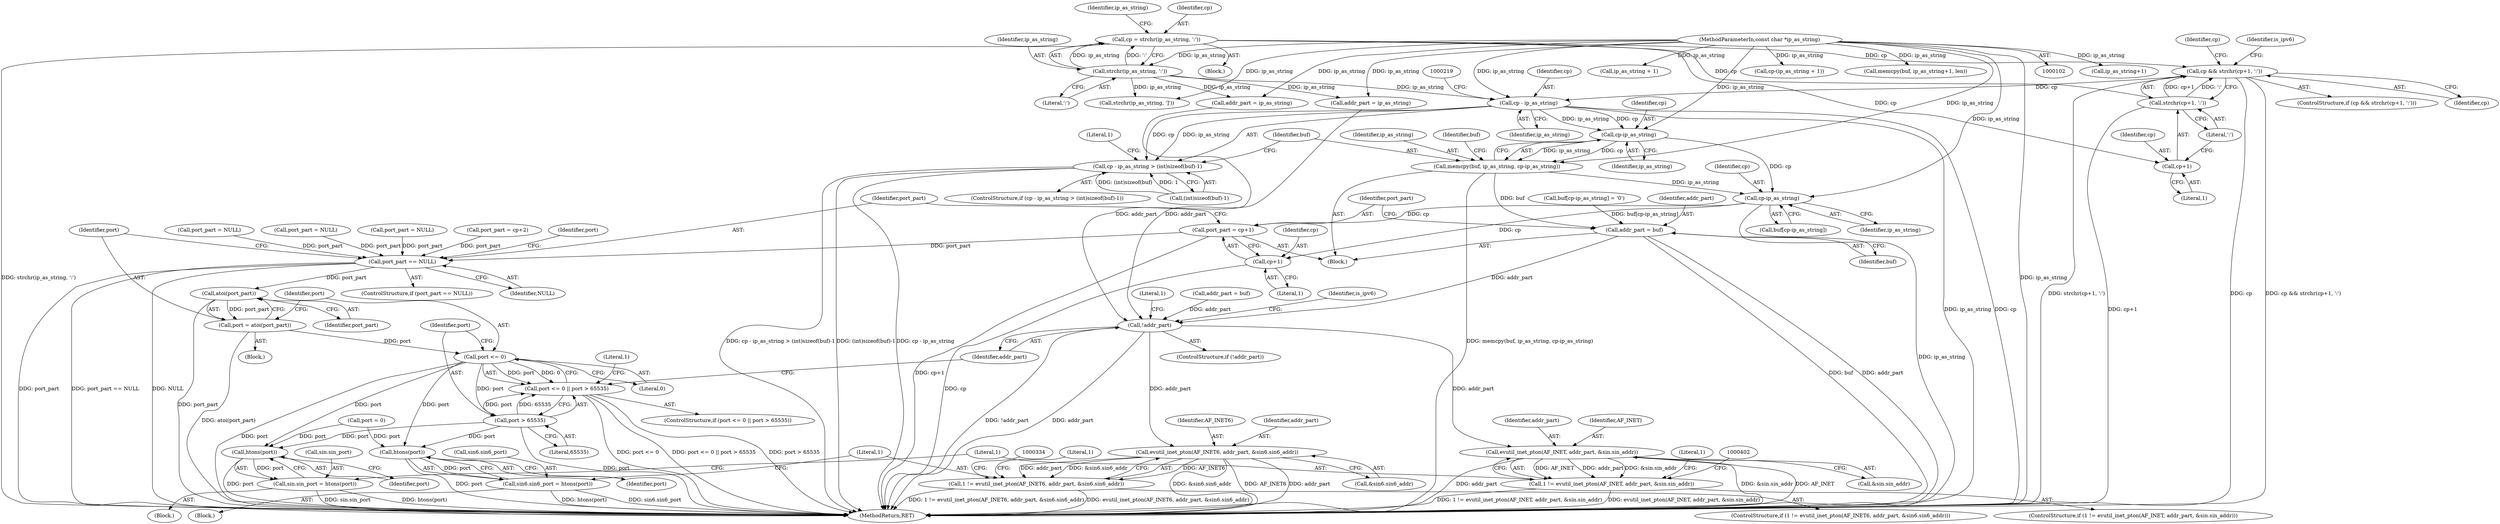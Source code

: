 digraph "0_libevent_329acc18a0768c21ba22522f01a5c7f46cacc4d5@API" {
"1000113" [label="(Call,cp = strchr(ip_as_string, ':'))"];
"1000115" [label="(Call,strchr(ip_as_string, ':'))"];
"1000103" [label="(MethodParameterIn,const char *ip_as_string)"];
"1000188" [label="(Call,cp && strchr(cp+1, ':'))"];
"1000214" [label="(Call,cp - ip_as_string)"];
"1000213" [label="(Call,cp - ip_as_string > (int)sizeof(buf)-1)"];
"1000230" [label="(Call,cp-ip_as_string)"];
"1000227" [label="(Call,memcpy(buf, ip_as_string, cp-ip_as_string))"];
"1000236" [label="(Call,cp-ip_as_string)"];
"1000243" [label="(Call,port_part = cp+1)"];
"1000260" [label="(Call,port_part == NULL)"];
"1000271" [label="(Call,atoi(port_part))"];
"1000269" [label="(Call,port = atoi(port_part))"];
"1000275" [label="(Call,port <= 0)"];
"1000274" [label="(Call,port <= 0 || port > 65535)"];
"1000278" [label="(Call,port > 65535)"];
"1000316" [label="(Call,htons(port))"];
"1000312" [label="(Call,sin6.sin6_port = htons(port))"];
"1000384" [label="(Call,htons(port))"];
"1000380" [label="(Call,sin.sin_port = htons(port))"];
"1000245" [label="(Call,cp+1)"];
"1000240" [label="(Call,addr_part = buf)"];
"1000286" [label="(Call,!addr_part)"];
"1000321" [label="(Call,evutil_inet_pton(AF_INET6, addr_part, &sin6.sin6_addr))"];
"1000319" [label="(Call,1 != evutil_inet_pton(AF_INET6, addr_part, &sin6.sin6_addr))"];
"1000389" [label="(Call,evutil_inet_pton(AF_INET, addr_part, &sin.sin_addr))"];
"1000387" [label="(Call,1 != evutil_inet_pton(AF_INET, addr_part, &sin.sin_addr))"];
"1000190" [label="(Call,strchr(cp+1, ':'))"];
"1000191" [label="(Call,cp+1)"];
"1000192" [label="(Identifier,cp)"];
"1000174" [label="(Call,port_part = cp+2)"];
"1000317" [label="(Identifier,port)"];
"1000187" [label="(ControlStructure,if (cp && strchr(cp+1, ':')))"];
"1000265" [label="(Identifier,port)"];
"1000106" [label="(Block,)"];
"1000194" [label="(Literal,':')"];
"1000387" [label="(Call,1 != evutil_inet_pton(AF_INET, addr_part, &sin.sin_addr))"];
"1000322" [label="(Identifier,AF_INET6)"];
"1000277" [label="(Literal,0)"];
"1000246" [label="(Identifier,cp)"];
"1000290" [label="(Literal,1)"];
"1000269" [label="(Call,port = atoi(port_part))"];
"1000361" [label="(Block,)"];
"1000381" [label="(Call,sin.sin_port)"];
"1000156" [label="(Call,ip_as_string+1)"];
"1000386" [label="(ControlStructure,if (1 != evutil_inet_pton(AF_INET, addr_part, &sin.sin_addr)))"];
"1000216" [label="(Identifier,ip_as_string)"];
"1000286" [label="(Call,!addr_part)"];
"1000165" [label="(Call,addr_part = buf)"];
"1000213" [label="(Call,cp - ip_as_string > (int)sizeof(buf)-1)"];
"1000287" [label="(Identifier,addr_part)"];
"1000259" [label="(ControlStructure,if (port_part == NULL))"];
"1000208" [label="(Block,)"];
"1000202" [label="(Call,port_part = NULL)"];
"1000247" [label="(Literal,1)"];
"1000217" [label="(Call,(int)sizeof(buf)-1)"];
"1000117" [label="(Literal,':')"];
"1000391" [label="(Identifier,addr_part)"];
"1000274" [label="(Call,port <= 0 || port > 65535)"];
"1000271" [label="(Call,atoi(port_part))"];
"1000243" [label="(Call,port_part = cp+1)"];
"1000313" [label="(Call,sin6.sin6_port)"];
"1000392" [label="(Call,&sin.sin_addr)"];
"1000199" [label="(Call,addr_part = ip_as_string)"];
"1000264" [label="(Call,port = 0)"];
"1000212" [label="(ControlStructure,if (cp - ip_as_string > (int)sizeof(buf)-1))"];
"1000280" [label="(Literal,65535)"];
"1000190" [label="(Call,strchr(cp+1, ':'))"];
"1000384" [label="(Call,htons(port))"];
"1000388" [label="(Literal,1)"];
"1000197" [label="(Identifier,is_ipv6)"];
"1000279" [label="(Identifier,port)"];
"1000240" [label="(Call,addr_part = buf)"];
"1000285" [label="(ControlStructure,if (!addr_part))"];
"1000312" [label="(Call,sin6.sin6_port = htons(port))"];
"1000235" [label="(Identifier,buf)"];
"1000278" [label="(Call,port > 65535)"];
"1000380" [label="(Call,sin.sin_port = htons(port))"];
"1000231" [label="(Identifier,cp)"];
"1000140" [label="(Call,ip_as_string + 1)"];
"1000237" [label="(Identifier,cp)"];
"1000116" [label="(Identifier,ip_as_string)"];
"1000230" [label="(Call,cp-ip_as_string)"];
"1000390" [label="(Identifier,AF_INET)"];
"1000229" [label="(Identifier,ip_as_string)"];
"1000103" [label="(MethodParameterIn,const char *ip_as_string)"];
"1000276" [label="(Identifier,port)"];
"1000272" [label="(Identifier,port_part)"];
"1000323" [label="(Identifier,addr_part)"];
"1000273" [label="(ControlStructure,if (port <= 0 || port > 65535))"];
"1000275" [label="(Call,port <= 0)"];
"1000292" [label="(Identifier,is_ipv6)"];
"1000215" [label="(Identifier,cp)"];
"1000193" [label="(Literal,1)"];
"1000319" [label="(Call,1 != evutil_inet_pton(AF_INET6, addr_part, &sin6.sin6_addr))"];
"1000138" [label="(Call,cp-(ip_as_string + 1))"];
"1000318" [label="(ControlStructure,if (1 != evutil_inet_pton(AF_INET6, addr_part, &sin6.sin6_addr)))"];
"1000191" [label="(Call,cp+1)"];
"1000428" [label="(MethodReturn,RET)"];
"1000316" [label="(Call,htons(port))"];
"1000241" [label="(Identifier,addr_part)"];
"1000233" [label="(Call,buf[cp-ip_as_string] = '\0')"];
"1000253" [label="(Call,port_part = NULL)"];
"1000250" [label="(Call,addr_part = ip_as_string)"];
"1000245" [label="(Call,cp+1)"];
"1000330" [label="(Literal,1)"];
"1000232" [label="(Identifier,ip_as_string)"];
"1000270" [label="(Identifier,port)"];
"1000236" [label="(Call,cp-ip_as_string)"];
"1000154" [label="(Call,memcpy(buf, ip_as_string+1, len))"];
"1000113" [label="(Call,cp = strchr(ip_as_string, ':'))"];
"1000115" [label="(Call,strchr(ip_as_string, ':'))"];
"1000227" [label="(Call,memcpy(buf, ip_as_string, cp-ip_as_string))"];
"1000324" [label="(Call,&sin6.sin6_addr)"];
"1000398" [label="(Literal,1)"];
"1000262" [label="(Identifier,NULL)"];
"1000234" [label="(Call,buf[cp-ip_as_string])"];
"1000238" [label="(Identifier,ip_as_string)"];
"1000226" [label="(Literal,1)"];
"1000214" [label="(Call,cp - ip_as_string)"];
"1000261" [label="(Identifier,port_part)"];
"1000188" [label="(Call,cp && strchr(cp+1, ':'))"];
"1000242" [label="(Identifier,buf)"];
"1000284" [label="(Literal,1)"];
"1000121" [label="(Identifier,ip_as_string)"];
"1000189" [label="(Identifier,cp)"];
"1000114" [label="(Identifier,cp)"];
"1000385" [label="(Identifier,port)"];
"1000244" [label="(Identifier,port_part)"];
"1000268" [label="(Block,)"];
"1000260" [label="(Call,port_part == NULL)"];
"1000129" [label="(Call,strchr(ip_as_string, ']'))"];
"1000320" [label="(Literal,1)"];
"1000180" [label="(Call,port_part = NULL)"];
"1000321" [label="(Call,evutil_inet_pton(AF_INET6, addr_part, &sin6.sin6_addr))"];
"1000389" [label="(Call,evutil_inet_pton(AF_INET, addr_part, &sin.sin_addr))"];
"1000207" [label="(Identifier,cp)"];
"1000293" [label="(Block,)"];
"1000228" [label="(Identifier,buf)"];
"1000113" -> "1000106"  [label="AST: "];
"1000113" -> "1000115"  [label="CFG: "];
"1000114" -> "1000113"  [label="AST: "];
"1000115" -> "1000113"  [label="AST: "];
"1000121" -> "1000113"  [label="CFG: "];
"1000113" -> "1000428"  [label="DDG: strchr(ip_as_string, ':')"];
"1000115" -> "1000113"  [label="DDG: ip_as_string"];
"1000115" -> "1000113"  [label="DDG: ':'"];
"1000113" -> "1000188"  [label="DDG: cp"];
"1000113" -> "1000190"  [label="DDG: cp"];
"1000113" -> "1000191"  [label="DDG: cp"];
"1000115" -> "1000117"  [label="CFG: "];
"1000116" -> "1000115"  [label="AST: "];
"1000117" -> "1000115"  [label="AST: "];
"1000103" -> "1000115"  [label="DDG: ip_as_string"];
"1000115" -> "1000129"  [label="DDG: ip_as_string"];
"1000115" -> "1000199"  [label="DDG: ip_as_string"];
"1000115" -> "1000214"  [label="DDG: ip_as_string"];
"1000115" -> "1000250"  [label="DDG: ip_as_string"];
"1000103" -> "1000102"  [label="AST: "];
"1000103" -> "1000428"  [label="DDG: ip_as_string"];
"1000103" -> "1000129"  [label="DDG: ip_as_string"];
"1000103" -> "1000138"  [label="DDG: ip_as_string"];
"1000103" -> "1000140"  [label="DDG: ip_as_string"];
"1000103" -> "1000154"  [label="DDG: ip_as_string"];
"1000103" -> "1000156"  [label="DDG: ip_as_string"];
"1000103" -> "1000199"  [label="DDG: ip_as_string"];
"1000103" -> "1000214"  [label="DDG: ip_as_string"];
"1000103" -> "1000227"  [label="DDG: ip_as_string"];
"1000103" -> "1000230"  [label="DDG: ip_as_string"];
"1000103" -> "1000236"  [label="DDG: ip_as_string"];
"1000103" -> "1000250"  [label="DDG: ip_as_string"];
"1000188" -> "1000187"  [label="AST: "];
"1000188" -> "1000189"  [label="CFG: "];
"1000188" -> "1000190"  [label="CFG: "];
"1000189" -> "1000188"  [label="AST: "];
"1000190" -> "1000188"  [label="AST: "];
"1000197" -> "1000188"  [label="CFG: "];
"1000207" -> "1000188"  [label="CFG: "];
"1000188" -> "1000428"  [label="DDG: cp && strchr(cp+1, ':')"];
"1000188" -> "1000428"  [label="DDG: strchr(cp+1, ':')"];
"1000188" -> "1000428"  [label="DDG: cp"];
"1000190" -> "1000188"  [label="DDG: cp+1"];
"1000190" -> "1000188"  [label="DDG: ':'"];
"1000188" -> "1000214"  [label="DDG: cp"];
"1000214" -> "1000213"  [label="AST: "];
"1000214" -> "1000216"  [label="CFG: "];
"1000215" -> "1000214"  [label="AST: "];
"1000216" -> "1000214"  [label="AST: "];
"1000219" -> "1000214"  [label="CFG: "];
"1000214" -> "1000428"  [label="DDG: ip_as_string"];
"1000214" -> "1000428"  [label="DDG: cp"];
"1000214" -> "1000213"  [label="DDG: cp"];
"1000214" -> "1000213"  [label="DDG: ip_as_string"];
"1000214" -> "1000230"  [label="DDG: cp"];
"1000214" -> "1000230"  [label="DDG: ip_as_string"];
"1000213" -> "1000212"  [label="AST: "];
"1000213" -> "1000217"  [label="CFG: "];
"1000217" -> "1000213"  [label="AST: "];
"1000226" -> "1000213"  [label="CFG: "];
"1000228" -> "1000213"  [label="CFG: "];
"1000213" -> "1000428"  [label="DDG: (int)sizeof(buf)-1"];
"1000213" -> "1000428"  [label="DDG: cp - ip_as_string"];
"1000213" -> "1000428"  [label="DDG: cp - ip_as_string > (int)sizeof(buf)-1"];
"1000217" -> "1000213"  [label="DDG: (int)sizeof(buf)"];
"1000217" -> "1000213"  [label="DDG: 1"];
"1000230" -> "1000227"  [label="AST: "];
"1000230" -> "1000232"  [label="CFG: "];
"1000231" -> "1000230"  [label="AST: "];
"1000232" -> "1000230"  [label="AST: "];
"1000227" -> "1000230"  [label="CFG: "];
"1000230" -> "1000227"  [label="DDG: ip_as_string"];
"1000230" -> "1000227"  [label="DDG: cp"];
"1000230" -> "1000236"  [label="DDG: cp"];
"1000227" -> "1000208"  [label="AST: "];
"1000228" -> "1000227"  [label="AST: "];
"1000229" -> "1000227"  [label="AST: "];
"1000235" -> "1000227"  [label="CFG: "];
"1000227" -> "1000428"  [label="DDG: memcpy(buf, ip_as_string, cp-ip_as_string)"];
"1000227" -> "1000236"  [label="DDG: ip_as_string"];
"1000227" -> "1000240"  [label="DDG: buf"];
"1000236" -> "1000234"  [label="AST: "];
"1000236" -> "1000238"  [label="CFG: "];
"1000237" -> "1000236"  [label="AST: "];
"1000238" -> "1000236"  [label="AST: "];
"1000234" -> "1000236"  [label="CFG: "];
"1000236" -> "1000428"  [label="DDG: ip_as_string"];
"1000236" -> "1000243"  [label="DDG: cp"];
"1000236" -> "1000245"  [label="DDG: cp"];
"1000243" -> "1000208"  [label="AST: "];
"1000243" -> "1000245"  [label="CFG: "];
"1000244" -> "1000243"  [label="AST: "];
"1000245" -> "1000243"  [label="AST: "];
"1000261" -> "1000243"  [label="CFG: "];
"1000243" -> "1000428"  [label="DDG: cp+1"];
"1000243" -> "1000260"  [label="DDG: port_part"];
"1000260" -> "1000259"  [label="AST: "];
"1000260" -> "1000262"  [label="CFG: "];
"1000261" -> "1000260"  [label="AST: "];
"1000262" -> "1000260"  [label="AST: "];
"1000265" -> "1000260"  [label="CFG: "];
"1000270" -> "1000260"  [label="CFG: "];
"1000260" -> "1000428"  [label="DDG: port_part == NULL"];
"1000260" -> "1000428"  [label="DDG: NULL"];
"1000260" -> "1000428"  [label="DDG: port_part"];
"1000253" -> "1000260"  [label="DDG: port_part"];
"1000180" -> "1000260"  [label="DDG: port_part"];
"1000202" -> "1000260"  [label="DDG: port_part"];
"1000174" -> "1000260"  [label="DDG: port_part"];
"1000260" -> "1000271"  [label="DDG: port_part"];
"1000271" -> "1000269"  [label="AST: "];
"1000271" -> "1000272"  [label="CFG: "];
"1000272" -> "1000271"  [label="AST: "];
"1000269" -> "1000271"  [label="CFG: "];
"1000271" -> "1000428"  [label="DDG: port_part"];
"1000271" -> "1000269"  [label="DDG: port_part"];
"1000269" -> "1000268"  [label="AST: "];
"1000270" -> "1000269"  [label="AST: "];
"1000276" -> "1000269"  [label="CFG: "];
"1000269" -> "1000428"  [label="DDG: atoi(port_part)"];
"1000269" -> "1000275"  [label="DDG: port"];
"1000275" -> "1000274"  [label="AST: "];
"1000275" -> "1000277"  [label="CFG: "];
"1000276" -> "1000275"  [label="AST: "];
"1000277" -> "1000275"  [label="AST: "];
"1000279" -> "1000275"  [label="CFG: "];
"1000274" -> "1000275"  [label="CFG: "];
"1000275" -> "1000428"  [label="DDG: port"];
"1000275" -> "1000274"  [label="DDG: port"];
"1000275" -> "1000274"  [label="DDG: 0"];
"1000275" -> "1000278"  [label="DDG: port"];
"1000275" -> "1000316"  [label="DDG: port"];
"1000275" -> "1000384"  [label="DDG: port"];
"1000274" -> "1000273"  [label="AST: "];
"1000274" -> "1000278"  [label="CFG: "];
"1000278" -> "1000274"  [label="AST: "];
"1000284" -> "1000274"  [label="CFG: "];
"1000287" -> "1000274"  [label="CFG: "];
"1000274" -> "1000428"  [label="DDG: port <= 0"];
"1000274" -> "1000428"  [label="DDG: port <= 0 || port > 65535"];
"1000274" -> "1000428"  [label="DDG: port > 65535"];
"1000278" -> "1000274"  [label="DDG: port"];
"1000278" -> "1000274"  [label="DDG: 65535"];
"1000278" -> "1000280"  [label="CFG: "];
"1000279" -> "1000278"  [label="AST: "];
"1000280" -> "1000278"  [label="AST: "];
"1000278" -> "1000428"  [label="DDG: port"];
"1000278" -> "1000316"  [label="DDG: port"];
"1000278" -> "1000384"  [label="DDG: port"];
"1000316" -> "1000312"  [label="AST: "];
"1000316" -> "1000317"  [label="CFG: "];
"1000317" -> "1000316"  [label="AST: "];
"1000312" -> "1000316"  [label="CFG: "];
"1000316" -> "1000428"  [label="DDG: port"];
"1000316" -> "1000312"  [label="DDG: port"];
"1000264" -> "1000316"  [label="DDG: port"];
"1000312" -> "1000293"  [label="AST: "];
"1000313" -> "1000312"  [label="AST: "];
"1000320" -> "1000312"  [label="CFG: "];
"1000312" -> "1000428"  [label="DDG: htons(port)"];
"1000312" -> "1000428"  [label="DDG: sin6.sin6_port"];
"1000384" -> "1000380"  [label="AST: "];
"1000384" -> "1000385"  [label="CFG: "];
"1000385" -> "1000384"  [label="AST: "];
"1000380" -> "1000384"  [label="CFG: "];
"1000384" -> "1000428"  [label="DDG: port"];
"1000384" -> "1000380"  [label="DDG: port"];
"1000264" -> "1000384"  [label="DDG: port"];
"1000380" -> "1000361"  [label="AST: "];
"1000381" -> "1000380"  [label="AST: "];
"1000388" -> "1000380"  [label="CFG: "];
"1000380" -> "1000428"  [label="DDG: htons(port)"];
"1000380" -> "1000428"  [label="DDG: sin.sin_port"];
"1000245" -> "1000247"  [label="CFG: "];
"1000246" -> "1000245"  [label="AST: "];
"1000247" -> "1000245"  [label="AST: "];
"1000245" -> "1000428"  [label="DDG: cp"];
"1000240" -> "1000208"  [label="AST: "];
"1000240" -> "1000242"  [label="CFG: "];
"1000241" -> "1000240"  [label="AST: "];
"1000242" -> "1000240"  [label="AST: "];
"1000244" -> "1000240"  [label="CFG: "];
"1000240" -> "1000428"  [label="DDG: buf"];
"1000240" -> "1000428"  [label="DDG: addr_part"];
"1000233" -> "1000240"  [label="DDG: buf[cp-ip_as_string]"];
"1000240" -> "1000286"  [label="DDG: addr_part"];
"1000286" -> "1000285"  [label="AST: "];
"1000286" -> "1000287"  [label="CFG: "];
"1000287" -> "1000286"  [label="AST: "];
"1000290" -> "1000286"  [label="CFG: "];
"1000292" -> "1000286"  [label="CFG: "];
"1000286" -> "1000428"  [label="DDG: !addr_part"];
"1000286" -> "1000428"  [label="DDG: addr_part"];
"1000250" -> "1000286"  [label="DDG: addr_part"];
"1000199" -> "1000286"  [label="DDG: addr_part"];
"1000165" -> "1000286"  [label="DDG: addr_part"];
"1000286" -> "1000321"  [label="DDG: addr_part"];
"1000286" -> "1000389"  [label="DDG: addr_part"];
"1000321" -> "1000319"  [label="AST: "];
"1000321" -> "1000324"  [label="CFG: "];
"1000322" -> "1000321"  [label="AST: "];
"1000323" -> "1000321"  [label="AST: "];
"1000324" -> "1000321"  [label="AST: "];
"1000319" -> "1000321"  [label="CFG: "];
"1000321" -> "1000428"  [label="DDG: &sin6.sin6_addr"];
"1000321" -> "1000428"  [label="DDG: AF_INET6"];
"1000321" -> "1000428"  [label="DDG: addr_part"];
"1000321" -> "1000319"  [label="DDG: AF_INET6"];
"1000321" -> "1000319"  [label="DDG: addr_part"];
"1000321" -> "1000319"  [label="DDG: &sin6.sin6_addr"];
"1000319" -> "1000318"  [label="AST: "];
"1000320" -> "1000319"  [label="AST: "];
"1000330" -> "1000319"  [label="CFG: "];
"1000334" -> "1000319"  [label="CFG: "];
"1000319" -> "1000428"  [label="DDG: 1 != evutil_inet_pton(AF_INET6, addr_part, &sin6.sin6_addr)"];
"1000319" -> "1000428"  [label="DDG: evutil_inet_pton(AF_INET6, addr_part, &sin6.sin6_addr)"];
"1000389" -> "1000387"  [label="AST: "];
"1000389" -> "1000392"  [label="CFG: "];
"1000390" -> "1000389"  [label="AST: "];
"1000391" -> "1000389"  [label="AST: "];
"1000392" -> "1000389"  [label="AST: "];
"1000387" -> "1000389"  [label="CFG: "];
"1000389" -> "1000428"  [label="DDG: &sin.sin_addr"];
"1000389" -> "1000428"  [label="DDG: AF_INET"];
"1000389" -> "1000428"  [label="DDG: addr_part"];
"1000389" -> "1000387"  [label="DDG: AF_INET"];
"1000389" -> "1000387"  [label="DDG: addr_part"];
"1000389" -> "1000387"  [label="DDG: &sin.sin_addr"];
"1000387" -> "1000386"  [label="AST: "];
"1000388" -> "1000387"  [label="AST: "];
"1000398" -> "1000387"  [label="CFG: "];
"1000402" -> "1000387"  [label="CFG: "];
"1000387" -> "1000428"  [label="DDG: evutil_inet_pton(AF_INET, addr_part, &sin.sin_addr)"];
"1000387" -> "1000428"  [label="DDG: 1 != evutil_inet_pton(AF_INET, addr_part, &sin.sin_addr)"];
"1000190" -> "1000194"  [label="CFG: "];
"1000191" -> "1000190"  [label="AST: "];
"1000194" -> "1000190"  [label="AST: "];
"1000190" -> "1000428"  [label="DDG: cp+1"];
"1000191" -> "1000193"  [label="CFG: "];
"1000192" -> "1000191"  [label="AST: "];
"1000193" -> "1000191"  [label="AST: "];
"1000194" -> "1000191"  [label="CFG: "];
}
